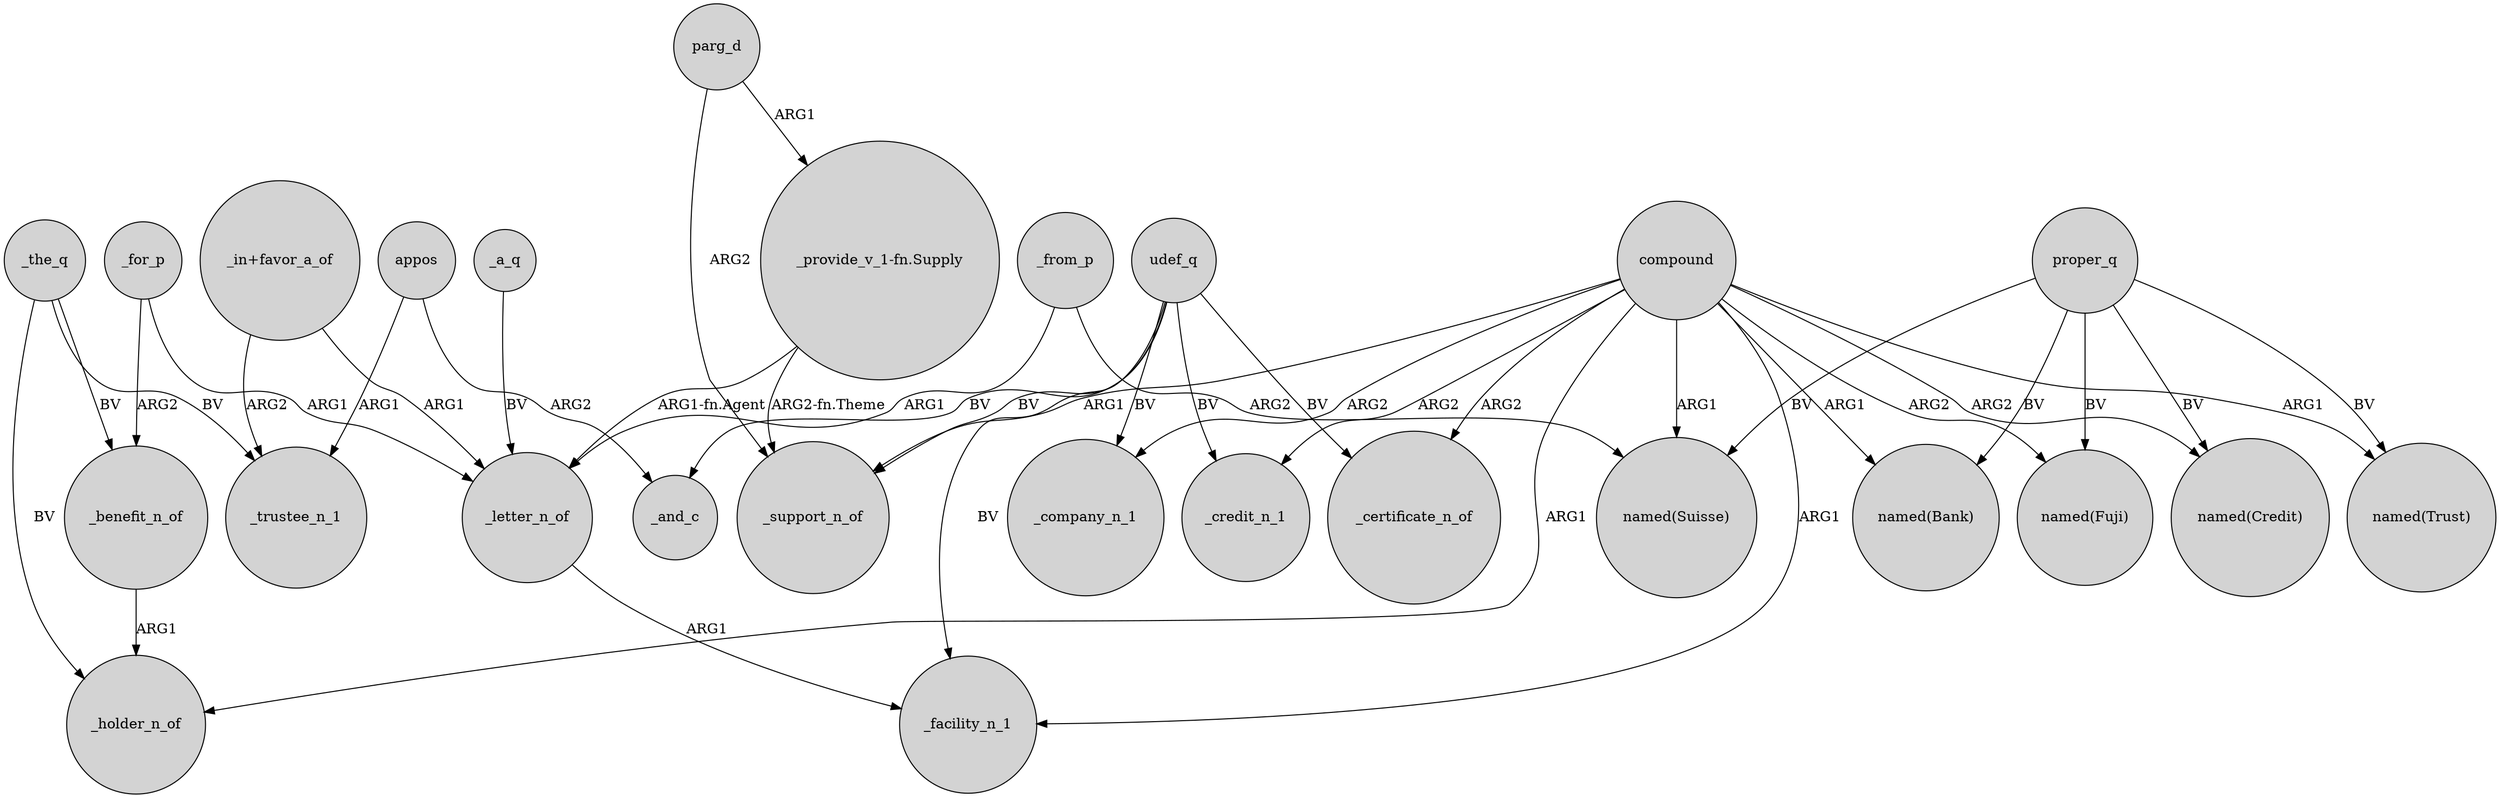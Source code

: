 digraph {
	node [shape=circle style=filled]
	_the_q -> _benefit_n_of [label=BV]
	_from_p -> "named(Suisse)" [label=ARG2]
	_benefit_n_of -> _holder_n_of [label=ARG1]
	udef_q -> _facility_n_1 [label=BV]
	"_provide_v_1-fn.Supply" -> _letter_n_of [label="ARG1-fn.Agent"]
	"_in+favor_a_of" -> _trustee_n_1 [label=ARG2]
	_letter_n_of -> _facility_n_1 [label=ARG1]
	udef_q -> _credit_n_1 [label=BV]
	proper_q -> "named(Fuji)" [label=BV]
	parg_d -> _support_n_of [label=ARG2]
	proper_q -> "named(Suisse)" [label=BV]
	compound -> _credit_n_1 [label=ARG2]
	compound -> _company_n_1 [label=ARG2]
	proper_q -> "named(Credit)" [label=BV]
	compound -> _support_n_of [label=ARG1]
	compound -> "named(Trust)" [label=ARG1]
	udef_q -> _certificate_n_of [label=BV]
	_the_q -> _holder_n_of [label=BV]
	compound -> _holder_n_of [label=ARG1]
	compound -> "named(Credit)" [label=ARG2]
	"_in+favor_a_of" -> _letter_n_of [label=ARG1]
	_the_q -> _trustee_n_1 [label=BV]
	proper_q -> "named(Bank)" [label=BV]
	proper_q -> "named(Trust)" [label=BV]
	_for_p -> _letter_n_of [label=ARG1]
	appos -> _and_c [label=ARG2]
	compound -> "named(Suisse)" [label=ARG1]
	compound -> _facility_n_1 [label=ARG1]
	_from_p -> _letter_n_of [label=ARG1]
	compound -> "named(Bank)" [label=ARG1]
	udef_q -> _support_n_of [label=BV]
	"_provide_v_1-fn.Supply" -> _support_n_of [label="ARG2-fn.Theme"]
	parg_d -> "_provide_v_1-fn.Supply" [label=ARG1]
	compound -> "named(Fuji)" [label=ARG2]
	_a_q -> _letter_n_of [label=BV]
	udef_q -> _and_c [label=BV]
	compound -> _certificate_n_of [label=ARG2]
	_for_p -> _benefit_n_of [label=ARG2]
	udef_q -> _company_n_1 [label=BV]
	appos -> _trustee_n_1 [label=ARG1]
}
